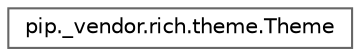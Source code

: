 digraph "Graphical Class Hierarchy"
{
 // LATEX_PDF_SIZE
  bgcolor="transparent";
  edge [fontname=Helvetica,fontsize=10,labelfontname=Helvetica,labelfontsize=10];
  node [fontname=Helvetica,fontsize=10,shape=box,height=0.2,width=0.4];
  rankdir="LR";
  Node0 [id="Node000000",label="pip._vendor.rich.theme.Theme",height=0.2,width=0.4,color="grey40", fillcolor="white", style="filled",URL="$d9/d4c/classpip_1_1__vendor_1_1rich_1_1theme_1_1Theme.html",tooltip=" "];
}
